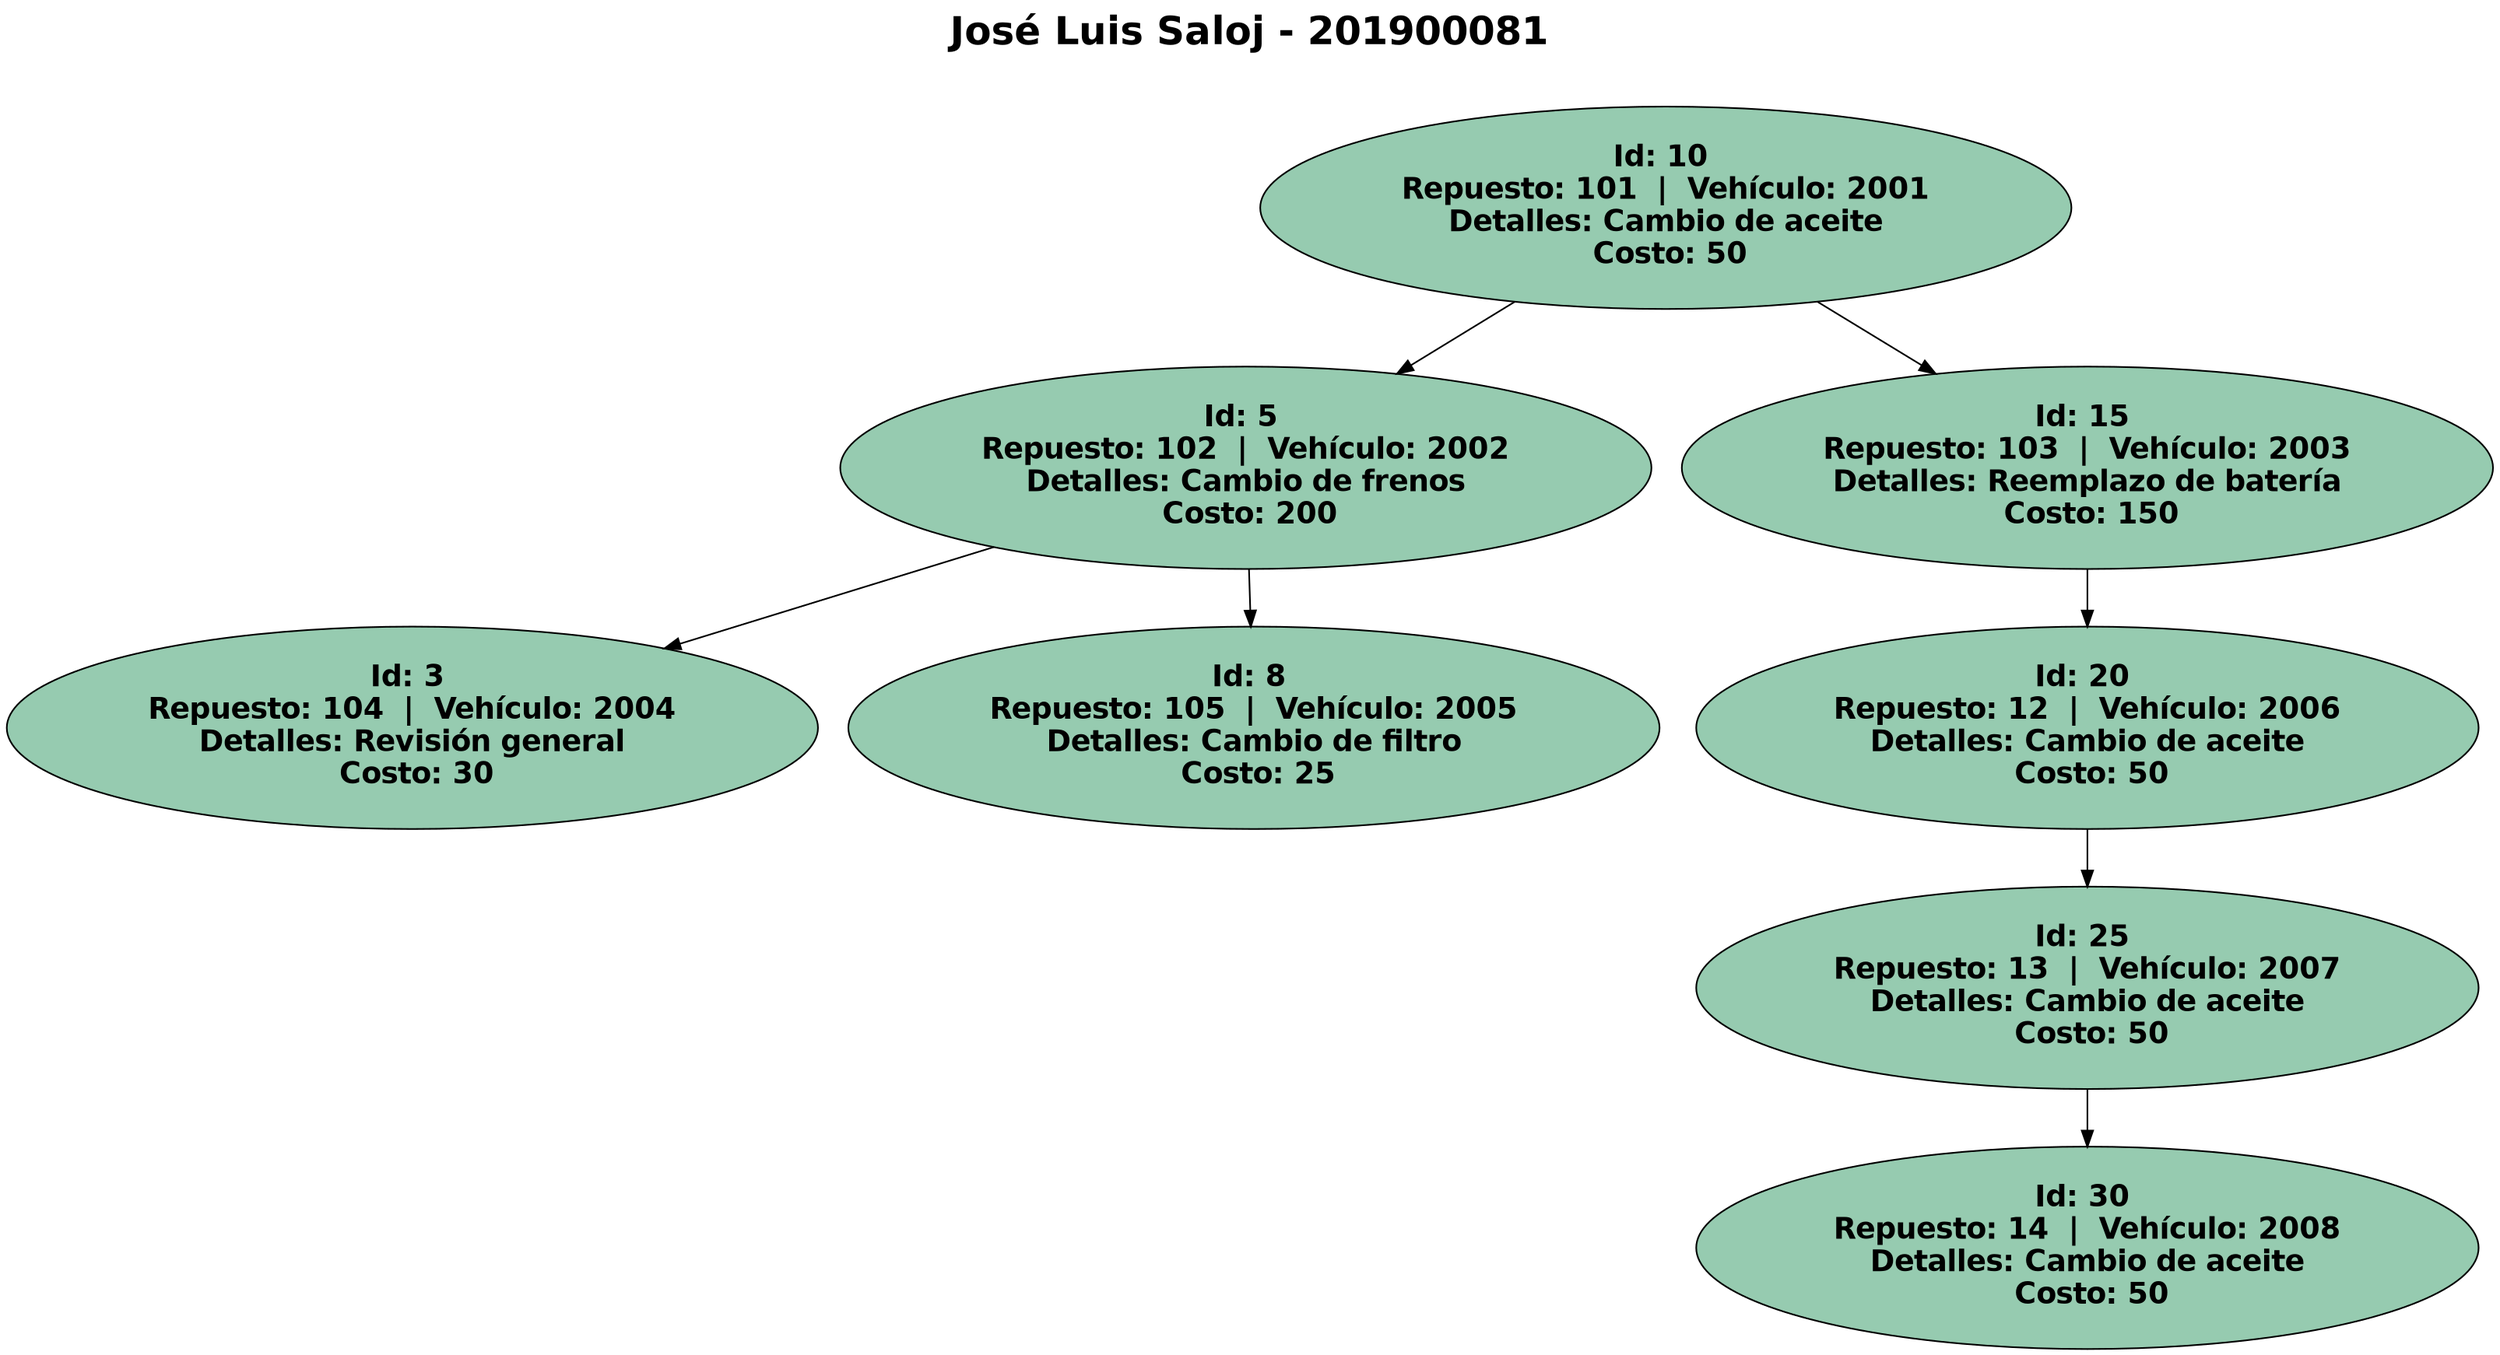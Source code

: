 digraph G {
label = "José Luis Saloj - 201900081

";

labelloc = "t";
fontsize = 24;
fontname = "Helvetica-Bold";
 10 [label="Id: 10 \n Repuesto: 101  |  Vehículo: 2001 \n Detalles: Cambio de aceite \n Costo: 50" style="filled" fillcolor="#96cbb0" fontname="Helvetica-Bold" fontsize = 18 ];
  10 -> 5;
 5 [label="Id: 5 \n Repuesto: 102  |  Vehículo: 2002 \n Detalles: Cambio de frenos \n Costo: 200" style="filled" fillcolor="#96cbb0" fontname="Helvetica-Bold" fontsize = 18 ];
  5 -> 3;
 3 [label="Id: 3 \n Repuesto: 104  |  Vehículo: 2004 \n Detalles: Revisión general \n Costo: 30" style="filled" fillcolor="#96cbb0" fontname="Helvetica-Bold" fontsize = 18 ];
  5 -> 8;
 8 [label="Id: 8 \n Repuesto: 105  |  Vehículo: 2005 \n Detalles: Cambio de filtro \n Costo: 25" style="filled" fillcolor="#96cbb0" fontname="Helvetica-Bold" fontsize = 18 ];
  10 -> 15;
 15 [label="Id: 15 \n Repuesto: 103  |  Vehículo: 2003 \n Detalles: Reemplazo de batería \n Costo: 150" style="filled" fillcolor="#96cbb0" fontname="Helvetica-Bold" fontsize = 18 ];
  15 -> 20;
 20 [label="Id: 20 \n Repuesto: 12  |  Vehículo: 2006 \n Detalles: Cambio de aceite \n Costo: 50" style="filled" fillcolor="#96cbb0" fontname="Helvetica-Bold" fontsize = 18 ];
  20 -> 25;
 25 [label="Id: 25 \n Repuesto: 13  |  Vehículo: 2007 \n Detalles: Cambio de aceite \n Costo: 50" style="filled" fillcolor="#96cbb0" fontname="Helvetica-Bold" fontsize = 18 ];
  25 -> 30;
 30 [label="Id: 30 \n Repuesto: 14  |  Vehículo: 2008 \n Detalles: Cambio de aceite \n Costo: 50" style="filled" fillcolor="#96cbb0" fontname="Helvetica-Bold" fontsize = 18 ];
}
